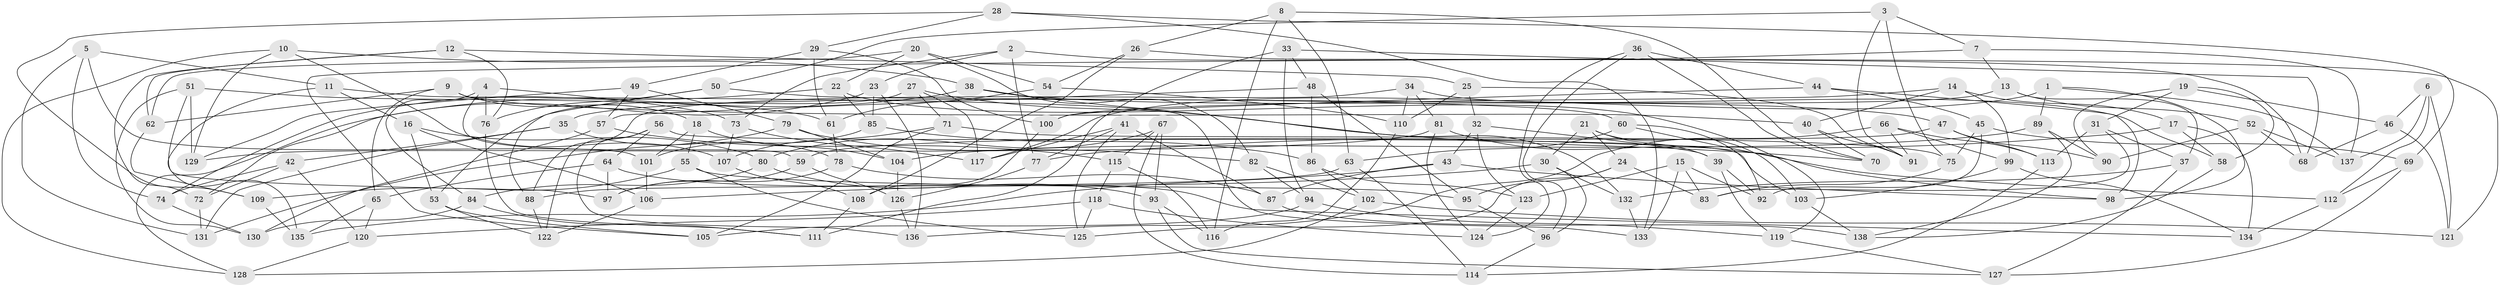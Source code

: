 // Generated by graph-tools (version 1.1) at 2025/27/03/09/25 03:27:01]
// undirected, 138 vertices, 276 edges
graph export_dot {
graph [start="1"]
  node [color=gray90,style=filled];
  1;
  2;
  3;
  4;
  5;
  6;
  7;
  8;
  9;
  10;
  11;
  12;
  13;
  14;
  15;
  16;
  17;
  18;
  19;
  20;
  21;
  22;
  23;
  24;
  25;
  26;
  27;
  28;
  29;
  30;
  31;
  32;
  33;
  34;
  35;
  36;
  37;
  38;
  39;
  40;
  41;
  42;
  43;
  44;
  45;
  46;
  47;
  48;
  49;
  50;
  51;
  52;
  53;
  54;
  55;
  56;
  57;
  58;
  59;
  60;
  61;
  62;
  63;
  64;
  65;
  66;
  67;
  68;
  69;
  70;
  71;
  72;
  73;
  74;
  75;
  76;
  77;
  78;
  79;
  80;
  81;
  82;
  83;
  84;
  85;
  86;
  87;
  88;
  89;
  90;
  91;
  92;
  93;
  94;
  95;
  96;
  97;
  98;
  99;
  100;
  101;
  102;
  103;
  104;
  105;
  106;
  107;
  108;
  109;
  110;
  111;
  112;
  113;
  114;
  115;
  116;
  117;
  118;
  119;
  120;
  121;
  122;
  123;
  124;
  125;
  126;
  127;
  128;
  129;
  130;
  131;
  132;
  133;
  134;
  135;
  136;
  137;
  138;
  1 -- 89;
  1 -- 137;
  1 -- 117;
  1 -- 98;
  2 -- 77;
  2 -- 23;
  2 -- 68;
  2 -- 73;
  3 -- 50;
  3 -- 75;
  3 -- 7;
  3 -- 91;
  4 -- 73;
  4 -- 84;
  4 -- 76;
  4 -- 59;
  5 -- 74;
  5 -- 131;
  5 -- 101;
  5 -- 11;
  6 -- 121;
  6 -- 46;
  6 -- 137;
  6 -- 112;
  7 -- 105;
  7 -- 13;
  7 -- 137;
  8 -- 26;
  8 -- 70;
  8 -- 63;
  8 -- 116;
  9 -- 18;
  9 -- 62;
  9 -- 40;
  9 -- 65;
  10 -- 107;
  10 -- 128;
  10 -- 38;
  10 -- 129;
  11 -- 135;
  11 -- 16;
  11 -- 133;
  12 -- 76;
  12 -- 62;
  12 -- 25;
  12 -- 72;
  13 -- 35;
  13 -- 37;
  13 -- 52;
  14 -- 17;
  14 -- 99;
  14 -- 40;
  14 -- 100;
  15 -- 92;
  15 -- 123;
  15 -- 133;
  15 -- 83;
  16 -- 80;
  16 -- 53;
  16 -- 106;
  17 -- 134;
  17 -- 77;
  17 -- 58;
  18 -- 101;
  18 -- 55;
  18 -- 104;
  19 -- 31;
  19 -- 58;
  19 -- 90;
  19 -- 46;
  20 -- 62;
  20 -- 54;
  20 -- 82;
  20 -- 22;
  21 -- 39;
  21 -- 103;
  21 -- 30;
  21 -- 24;
  22 -- 119;
  22 -- 74;
  22 -- 85;
  23 -- 72;
  23 -- 136;
  23 -- 85;
  24 -- 95;
  24 -- 125;
  24 -- 83;
  25 -- 110;
  25 -- 91;
  25 -- 32;
  26 -- 108;
  26 -- 54;
  26 -- 121;
  27 -- 117;
  27 -- 70;
  27 -- 71;
  27 -- 53;
  28 -- 133;
  28 -- 29;
  28 -- 109;
  28 -- 69;
  29 -- 61;
  29 -- 100;
  29 -- 49;
  30 -- 132;
  30 -- 106;
  30 -- 96;
  31 -- 37;
  31 -- 113;
  31 -- 83;
  32 -- 123;
  32 -- 39;
  32 -- 43;
  33 -- 111;
  33 -- 48;
  33 -- 68;
  33 -- 94;
  34 -- 81;
  34 -- 58;
  34 -- 88;
  34 -- 110;
  35 -- 42;
  35 -- 131;
  35 -- 78;
  36 -- 70;
  36 -- 124;
  36 -- 96;
  36 -- 44;
  37 -- 132;
  37 -- 127;
  38 -- 128;
  38 -- 132;
  38 -- 47;
  39 -- 92;
  39 -- 119;
  40 -- 70;
  40 -- 91;
  41 -- 87;
  41 -- 117;
  41 -- 125;
  41 -- 77;
  42 -- 72;
  42 -- 74;
  42 -- 120;
  43 -- 87;
  43 -- 98;
  43 -- 135;
  44 -- 98;
  44 -- 100;
  44 -- 45;
  45 -- 69;
  45 -- 92;
  45 -- 75;
  46 -- 121;
  46 -- 68;
  47 -- 90;
  47 -- 59;
  47 -- 113;
  48 -- 57;
  48 -- 95;
  48 -- 86;
  49 -- 57;
  49 -- 129;
  49 -- 79;
  50 -- 88;
  50 -- 60;
  50 -- 76;
  51 -- 61;
  51 -- 129;
  51 -- 97;
  51 -- 130;
  52 -- 68;
  52 -- 137;
  52 -- 90;
  53 -- 105;
  53 -- 122;
  54 -- 110;
  54 -- 61;
  55 -- 95;
  55 -- 109;
  55 -- 125;
  56 -- 122;
  56 -- 64;
  56 -- 136;
  56 -- 103;
  57 -- 130;
  57 -- 115;
  58 -- 138;
  59 -- 97;
  59 -- 126;
  60 -- 92;
  60 -- 112;
  60 -- 63;
  61 -- 78;
  62 -- 109;
  63 -- 114;
  63 -- 88;
  64 -- 134;
  64 -- 97;
  64 -- 65;
  65 -- 135;
  65 -- 120;
  66 -- 136;
  66 -- 99;
  66 -- 91;
  66 -- 113;
  67 -- 80;
  67 -- 93;
  67 -- 114;
  67 -- 115;
  69 -- 112;
  69 -- 127;
  71 -- 75;
  71 -- 107;
  71 -- 105;
  72 -- 131;
  73 -- 117;
  73 -- 107;
  74 -- 130;
  75 -- 83;
  76 -- 111;
  77 -- 126;
  78 -- 97;
  78 -- 87;
  79 -- 82;
  79 -- 104;
  79 -- 131;
  80 -- 93;
  80 -- 84;
  81 -- 98;
  81 -- 124;
  81 -- 129;
  82 -- 102;
  82 -- 94;
  84 -- 130;
  84 -- 111;
  85 -- 86;
  85 -- 101;
  86 -- 102;
  86 -- 123;
  87 -- 138;
  88 -- 122;
  89 -- 90;
  89 -- 104;
  89 -- 138;
  93 -- 116;
  93 -- 127;
  94 -- 119;
  94 -- 105;
  95 -- 96;
  96 -- 114;
  99 -- 103;
  99 -- 134;
  100 -- 108;
  101 -- 106;
  102 -- 121;
  102 -- 128;
  103 -- 138;
  104 -- 126;
  106 -- 122;
  107 -- 108;
  108 -- 111;
  109 -- 135;
  110 -- 116;
  112 -- 134;
  113 -- 114;
  115 -- 116;
  115 -- 118;
  118 -- 120;
  118 -- 125;
  118 -- 124;
  119 -- 127;
  120 -- 128;
  123 -- 124;
  126 -- 136;
  132 -- 133;
}
